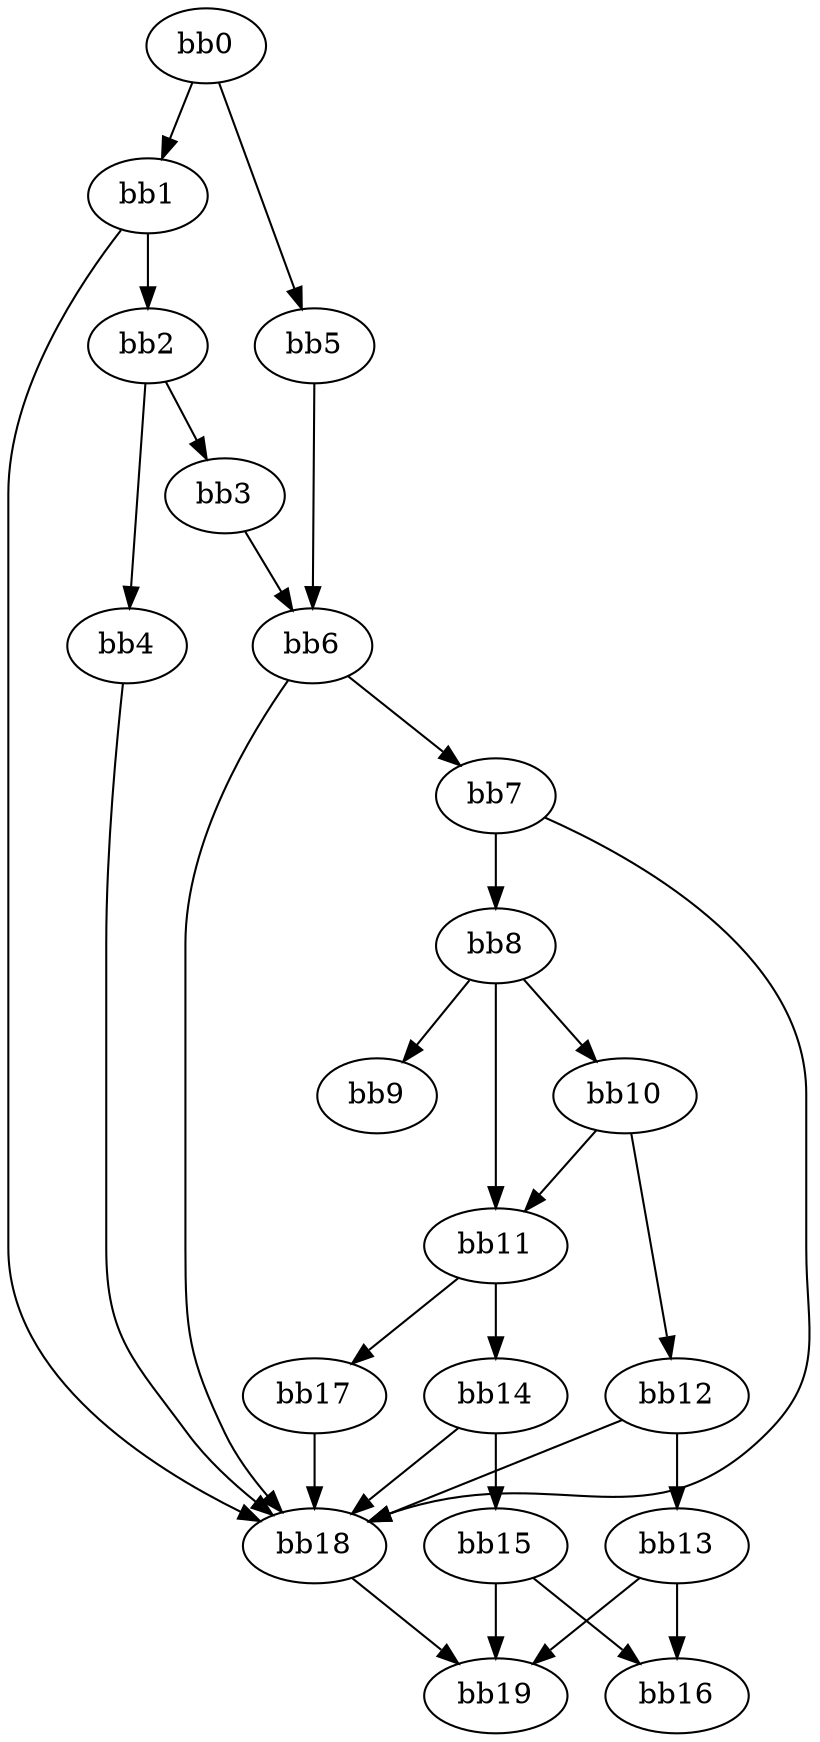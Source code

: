 digraph {
    0 [ label = "bb0\l" ]
    1 [ label = "bb1\l" ]
    2 [ label = "bb2\l" ]
    3 [ label = "bb3\l" ]
    4 [ label = "bb4\l" ]
    5 [ label = "bb5\l" ]
    6 [ label = "bb6\l" ]
    7 [ label = "bb7\l" ]
    8 [ label = "bb8\l" ]
    9 [ label = "bb9\l" ]
    10 [ label = "bb10\l" ]
    11 [ label = "bb11\l" ]
    12 [ label = "bb12\l" ]
    13 [ label = "bb13\l" ]
    14 [ label = "bb14\l" ]
    15 [ label = "bb15\l" ]
    16 [ label = "bb16\l" ]
    17 [ label = "bb17\l" ]
    18 [ label = "bb18\l" ]
    19 [ label = "bb19\l" ]
    0 -> 1 [ ]
    0 -> 5 [ ]
    1 -> 2 [ ]
    1 -> 18 [ ]
    2 -> 3 [ ]
    2 -> 4 [ ]
    3 -> 6 [ ]
    4 -> 18 [ ]
    5 -> 6 [ ]
    6 -> 7 [ ]
    6 -> 18 [ ]
    7 -> 8 [ ]
    7 -> 18 [ ]
    8 -> 9 [ ]
    8 -> 10 [ ]
    8 -> 11 [ ]
    10 -> 11 [ ]
    10 -> 12 [ ]
    11 -> 14 [ ]
    11 -> 17 [ ]
    12 -> 13 [ ]
    12 -> 18 [ ]
    13 -> 16 [ ]
    13 -> 19 [ ]
    14 -> 15 [ ]
    14 -> 18 [ ]
    15 -> 16 [ ]
    15 -> 19 [ ]
    17 -> 18 [ ]
    18 -> 19 [ ]
}

